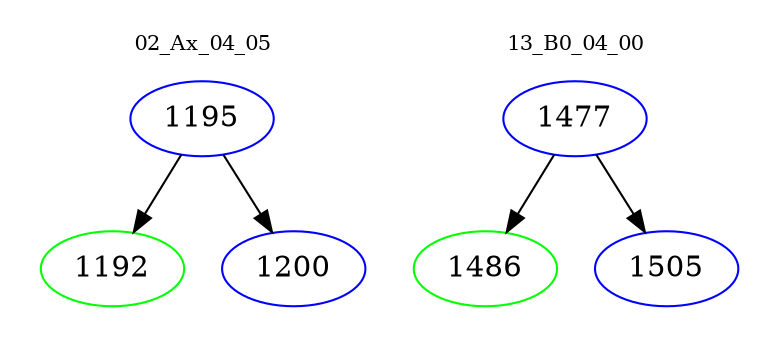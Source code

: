 digraph{
subgraph cluster_0 {
color = white
label = "02_Ax_04_05";
fontsize=10;
T0_1195 [label="1195", color="blue"]
T0_1195 -> T0_1192 [color="black"]
T0_1192 [label="1192", color="green"]
T0_1195 -> T0_1200 [color="black"]
T0_1200 [label="1200", color="blue"]
}
subgraph cluster_1 {
color = white
label = "13_B0_04_00";
fontsize=10;
T1_1477 [label="1477", color="blue"]
T1_1477 -> T1_1486 [color="black"]
T1_1486 [label="1486", color="green"]
T1_1477 -> T1_1505 [color="black"]
T1_1505 [label="1505", color="blue"]
}
}
